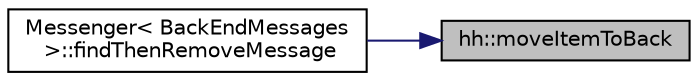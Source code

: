 digraph "hh::moveItemToBack"
{
 // INTERACTIVE_SVG=YES
 // LATEX_PDF_SIZE
  edge [fontname="Helvetica",fontsize="10",labelfontname="Helvetica",labelfontsize="10"];
  node [fontname="Helvetica",fontsize="10",shape=record];
  rankdir="RL";
  Node1 [label="hh::moveItemToBack",height=0.2,width=0.4,color="black", fillcolor="grey75", style="filled", fontcolor="black",tooltip=" "];
  Node1 -> Node2 [dir="back",color="midnightblue",fontsize="10",style="solid",fontname="Helvetica"];
  Node2 [label="Messenger\< BackEndMessages\l \>::findThenRemoveMessage",height=0.2,width=0.4,color="black", fillcolor="white", style="filled",URL="$d6/dc9/class_messenger.html#a0a657d5cd6bd18f3cb0c8da196b9a776",tooltip=" "];
}
